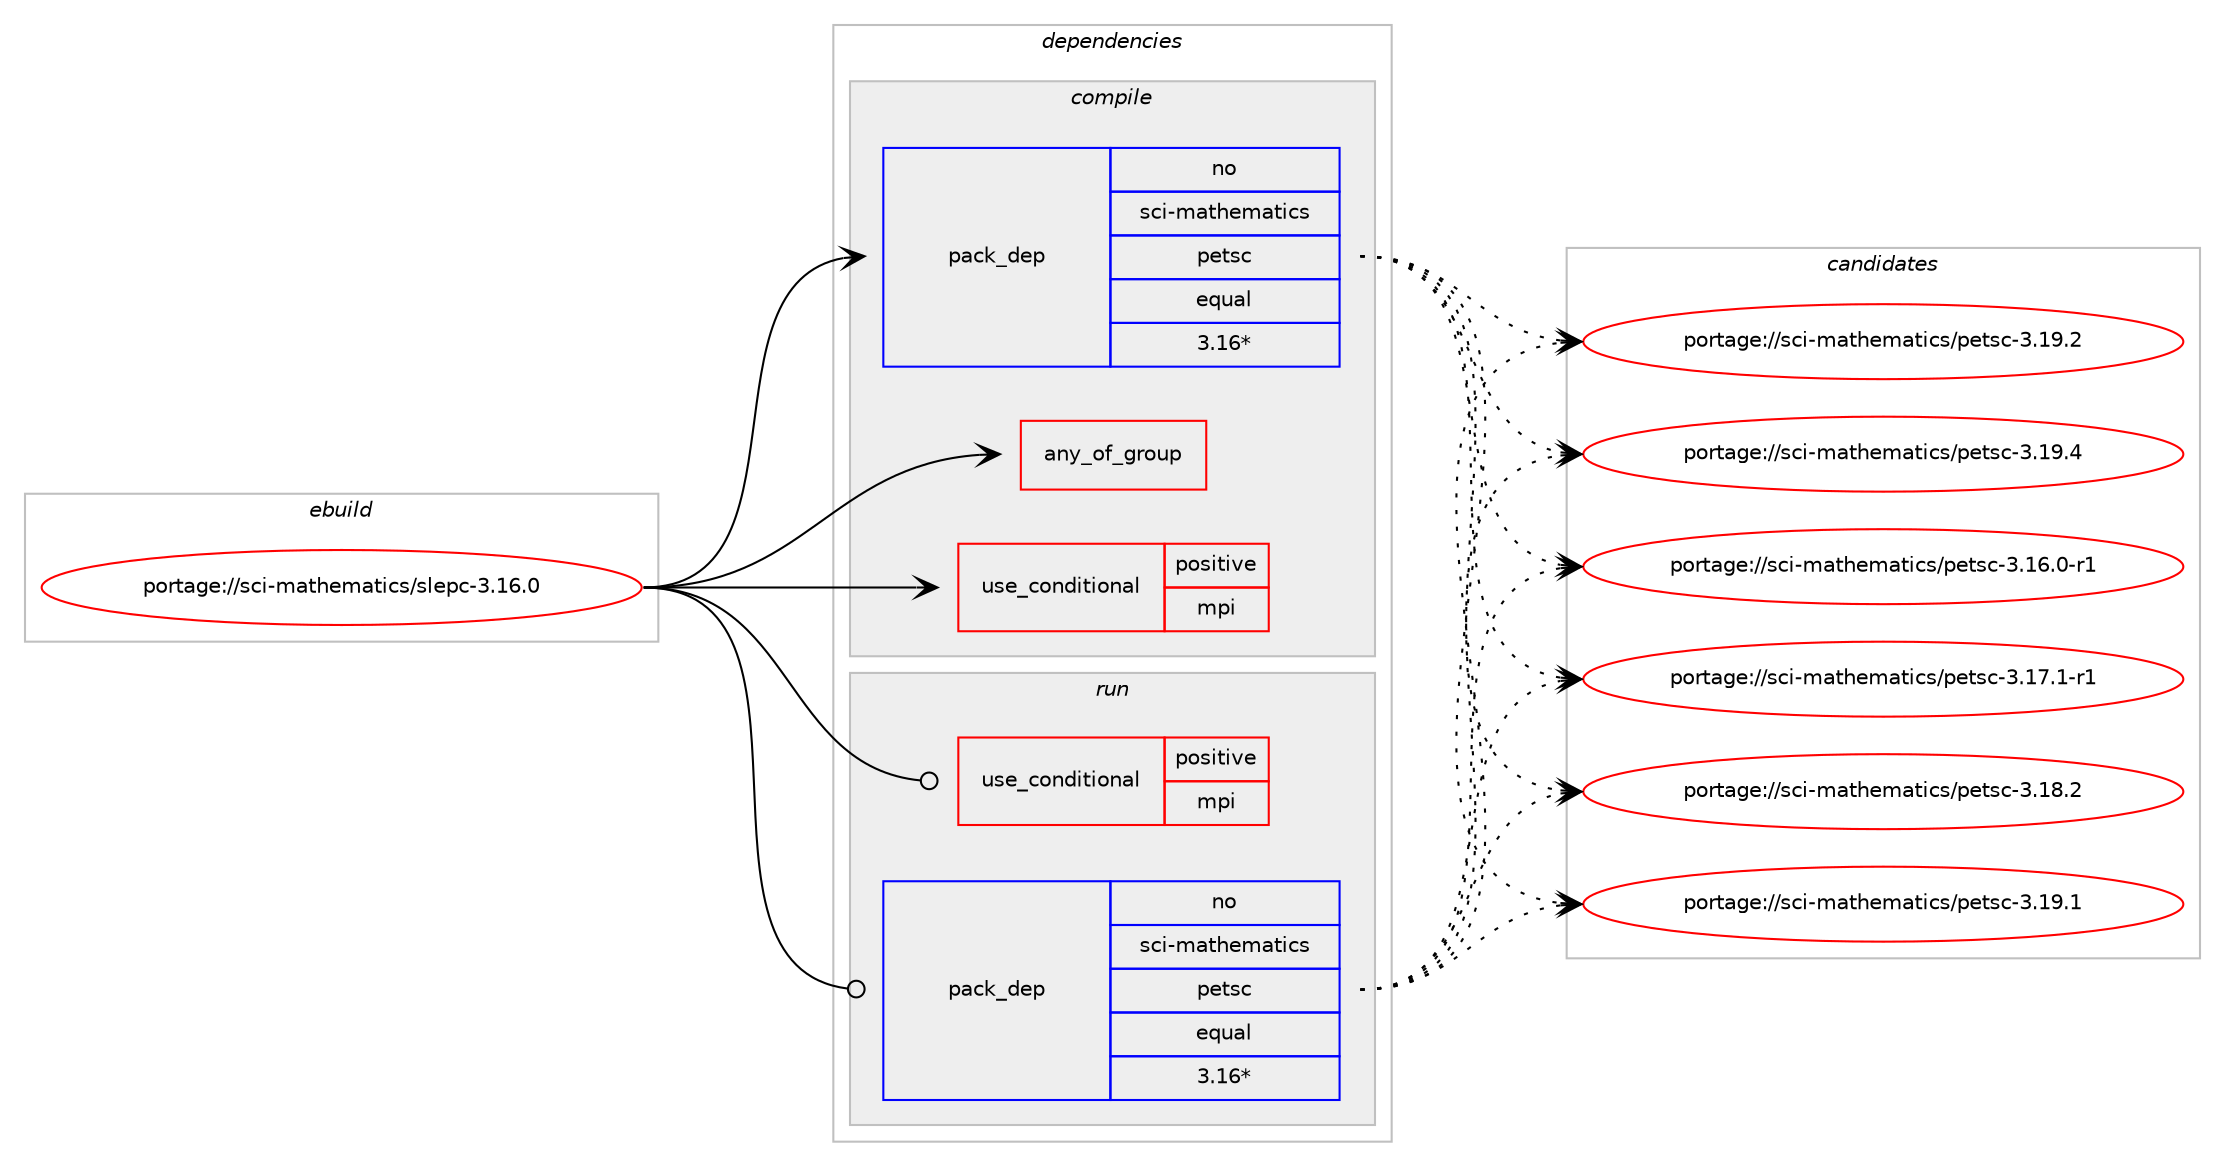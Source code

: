 digraph prolog {

# *************
# Graph options
# *************

newrank=true;
concentrate=true;
compound=true;
graph [rankdir=LR,fontname=Helvetica,fontsize=10,ranksep=1.5];#, ranksep=2.5, nodesep=0.2];
edge  [arrowhead=vee];
node  [fontname=Helvetica,fontsize=10];

# **********
# The ebuild
# **********

subgraph cluster_leftcol {
color=gray;
rank=same;
label=<<i>ebuild</i>>;
id [label="portage://sci-mathematics/slepc-3.16.0", color=red, width=4, href="../sci-mathematics/slepc-3.16.0.svg"];
}

# ****************
# The dependencies
# ****************

subgraph cluster_midcol {
color=gray;
label=<<i>dependencies</i>>;
subgraph cluster_compile {
fillcolor="#eeeeee";
style=filled;
label=<<i>compile</i>>;
subgraph any170 {
dependency17012 [label=<<TABLE BORDER="0" CELLBORDER="1" CELLSPACING="0" CELLPADDING="4"><TR><TD CELLPADDING="10">any_of_group</TD></TR></TABLE>>, shape=none, color=red];# *** BEGIN UNKNOWN DEPENDENCY TYPE (TODO) ***
# dependency17012 -> package_dependency(portage://sci-mathematics/slepc-3.16.0,install,no,dev-lang,python,none,[,,],[slot(3.10)],[])
# *** END UNKNOWN DEPENDENCY TYPE (TODO) ***

}
id:e -> dependency17012:w [weight=20,style="solid",arrowhead="vee"];
subgraph cond11637 {
dependency17013 [label=<<TABLE BORDER="0" CELLBORDER="1" CELLSPACING="0" CELLPADDING="4"><TR><TD ROWSPAN="3" CELLPADDING="10">use_conditional</TD></TR><TR><TD>positive</TD></TR><TR><TD>mpi</TD></TR></TABLE>>, shape=none, color=red];
# *** BEGIN UNKNOWN DEPENDENCY TYPE (TODO) ***
# dependency17013 -> package_dependency(portage://sci-mathematics/slepc-3.16.0,install,no,virtual,mpi,none,[,,],[],[])
# *** END UNKNOWN DEPENDENCY TYPE (TODO) ***

}
id:e -> dependency17013:w [weight=20,style="solid",arrowhead="vee"];
# *** BEGIN UNKNOWN DEPENDENCY TYPE (TODO) ***
# id -> package_dependency(portage://sci-mathematics/slepc-3.16.0,install,no,dev-build,cmake,none,[,,],[],[])
# *** END UNKNOWN DEPENDENCY TYPE (TODO) ***

# *** BEGIN UNKNOWN DEPENDENCY TYPE (TODO) ***
# id -> package_dependency(portage://sci-mathematics/slepc-3.16.0,install,no,sci-libs,arpack,none,[,,],[],[use(equal(mpi),none)])
# *** END UNKNOWN DEPENDENCY TYPE (TODO) ***

subgraph pack5202 {
dependency17014 [label=<<TABLE BORDER="0" CELLBORDER="1" CELLSPACING="0" CELLPADDING="4" WIDTH="220"><TR><TD ROWSPAN="6" CELLPADDING="30">pack_dep</TD></TR><TR><TD WIDTH="110">no</TD></TR><TR><TD>sci-mathematics</TD></TR><TR><TD>petsc</TD></TR><TR><TD>equal</TD></TR><TR><TD>3.16*</TD></TR></TABLE>>, shape=none, color=blue];
}
id:e -> dependency17014:w [weight=20,style="solid",arrowhead="vee"];
# *** BEGIN UNKNOWN DEPENDENCY TYPE (TODO) ***
# id -> package_dependency(portage://sci-mathematics/slepc-3.16.0,install,no,virtual,pkgconfig,none,[,,],[],[])
# *** END UNKNOWN DEPENDENCY TYPE (TODO) ***

}
subgraph cluster_compileandrun {
fillcolor="#eeeeee";
style=filled;
label=<<i>compile and run</i>>;
}
subgraph cluster_run {
fillcolor="#eeeeee";
style=filled;
label=<<i>run</i>>;
subgraph cond11638 {
dependency17015 [label=<<TABLE BORDER="0" CELLBORDER="1" CELLSPACING="0" CELLPADDING="4"><TR><TD ROWSPAN="3" CELLPADDING="10">use_conditional</TD></TR><TR><TD>positive</TD></TR><TR><TD>mpi</TD></TR></TABLE>>, shape=none, color=red];
# *** BEGIN UNKNOWN DEPENDENCY TYPE (TODO) ***
# dependency17015 -> package_dependency(portage://sci-mathematics/slepc-3.16.0,run,no,virtual,mpi,none,[,,],[],[])
# *** END UNKNOWN DEPENDENCY TYPE (TODO) ***

}
id:e -> dependency17015:w [weight=20,style="solid",arrowhead="odot"];
# *** BEGIN UNKNOWN DEPENDENCY TYPE (TODO) ***
# id -> package_dependency(portage://sci-mathematics/slepc-3.16.0,run,no,sci-libs,arpack,none,[,,],[],[use(equal(mpi),none)])
# *** END UNKNOWN DEPENDENCY TYPE (TODO) ***

subgraph pack5203 {
dependency17016 [label=<<TABLE BORDER="0" CELLBORDER="1" CELLSPACING="0" CELLPADDING="4" WIDTH="220"><TR><TD ROWSPAN="6" CELLPADDING="30">pack_dep</TD></TR><TR><TD WIDTH="110">no</TD></TR><TR><TD>sci-mathematics</TD></TR><TR><TD>petsc</TD></TR><TR><TD>equal</TD></TR><TR><TD>3.16*</TD></TR></TABLE>>, shape=none, color=blue];
}
id:e -> dependency17016:w [weight=20,style="solid",arrowhead="odot"];
}
}

# **************
# The candidates
# **************

subgraph cluster_choices {
rank=same;
color=gray;
label=<<i>candidates</i>>;

subgraph choice5202 {
color=black;
nodesep=1;
choice11599105451099711610410110997116105991154711210111611599455146495446484511449 [label="portage://sci-mathematics/petsc-3.16.0-r1", color=red, width=4,href="../sci-mathematics/petsc-3.16.0-r1.svg"];
choice11599105451099711610410110997116105991154711210111611599455146495546494511449 [label="portage://sci-mathematics/petsc-3.17.1-r1", color=red, width=4,href="../sci-mathematics/petsc-3.17.1-r1.svg"];
choice1159910545109971161041011099711610599115471121011161159945514649564650 [label="portage://sci-mathematics/petsc-3.18.2", color=red, width=4,href="../sci-mathematics/petsc-3.18.2.svg"];
choice1159910545109971161041011099711610599115471121011161159945514649574649 [label="portage://sci-mathematics/petsc-3.19.1", color=red, width=4,href="../sci-mathematics/petsc-3.19.1.svg"];
choice1159910545109971161041011099711610599115471121011161159945514649574650 [label="portage://sci-mathematics/petsc-3.19.2", color=red, width=4,href="../sci-mathematics/petsc-3.19.2.svg"];
choice1159910545109971161041011099711610599115471121011161159945514649574652 [label="portage://sci-mathematics/petsc-3.19.4", color=red, width=4,href="../sci-mathematics/petsc-3.19.4.svg"];
dependency17014:e -> choice11599105451099711610410110997116105991154711210111611599455146495446484511449:w [style=dotted,weight="100"];
dependency17014:e -> choice11599105451099711610410110997116105991154711210111611599455146495546494511449:w [style=dotted,weight="100"];
dependency17014:e -> choice1159910545109971161041011099711610599115471121011161159945514649564650:w [style=dotted,weight="100"];
dependency17014:e -> choice1159910545109971161041011099711610599115471121011161159945514649574649:w [style=dotted,weight="100"];
dependency17014:e -> choice1159910545109971161041011099711610599115471121011161159945514649574650:w [style=dotted,weight="100"];
dependency17014:e -> choice1159910545109971161041011099711610599115471121011161159945514649574652:w [style=dotted,weight="100"];
}
subgraph choice5203 {
color=black;
nodesep=1;
choice11599105451099711610410110997116105991154711210111611599455146495446484511449 [label="portage://sci-mathematics/petsc-3.16.0-r1", color=red, width=4,href="../sci-mathematics/petsc-3.16.0-r1.svg"];
choice11599105451099711610410110997116105991154711210111611599455146495546494511449 [label="portage://sci-mathematics/petsc-3.17.1-r1", color=red, width=4,href="../sci-mathematics/petsc-3.17.1-r1.svg"];
choice1159910545109971161041011099711610599115471121011161159945514649564650 [label="portage://sci-mathematics/petsc-3.18.2", color=red, width=4,href="../sci-mathematics/petsc-3.18.2.svg"];
choice1159910545109971161041011099711610599115471121011161159945514649574649 [label="portage://sci-mathematics/petsc-3.19.1", color=red, width=4,href="../sci-mathematics/petsc-3.19.1.svg"];
choice1159910545109971161041011099711610599115471121011161159945514649574650 [label="portage://sci-mathematics/petsc-3.19.2", color=red, width=4,href="../sci-mathematics/petsc-3.19.2.svg"];
choice1159910545109971161041011099711610599115471121011161159945514649574652 [label="portage://sci-mathematics/petsc-3.19.4", color=red, width=4,href="../sci-mathematics/petsc-3.19.4.svg"];
dependency17016:e -> choice11599105451099711610410110997116105991154711210111611599455146495446484511449:w [style=dotted,weight="100"];
dependency17016:e -> choice11599105451099711610410110997116105991154711210111611599455146495546494511449:w [style=dotted,weight="100"];
dependency17016:e -> choice1159910545109971161041011099711610599115471121011161159945514649564650:w [style=dotted,weight="100"];
dependency17016:e -> choice1159910545109971161041011099711610599115471121011161159945514649574649:w [style=dotted,weight="100"];
dependency17016:e -> choice1159910545109971161041011099711610599115471121011161159945514649574650:w [style=dotted,weight="100"];
dependency17016:e -> choice1159910545109971161041011099711610599115471121011161159945514649574652:w [style=dotted,weight="100"];
}
}

}
